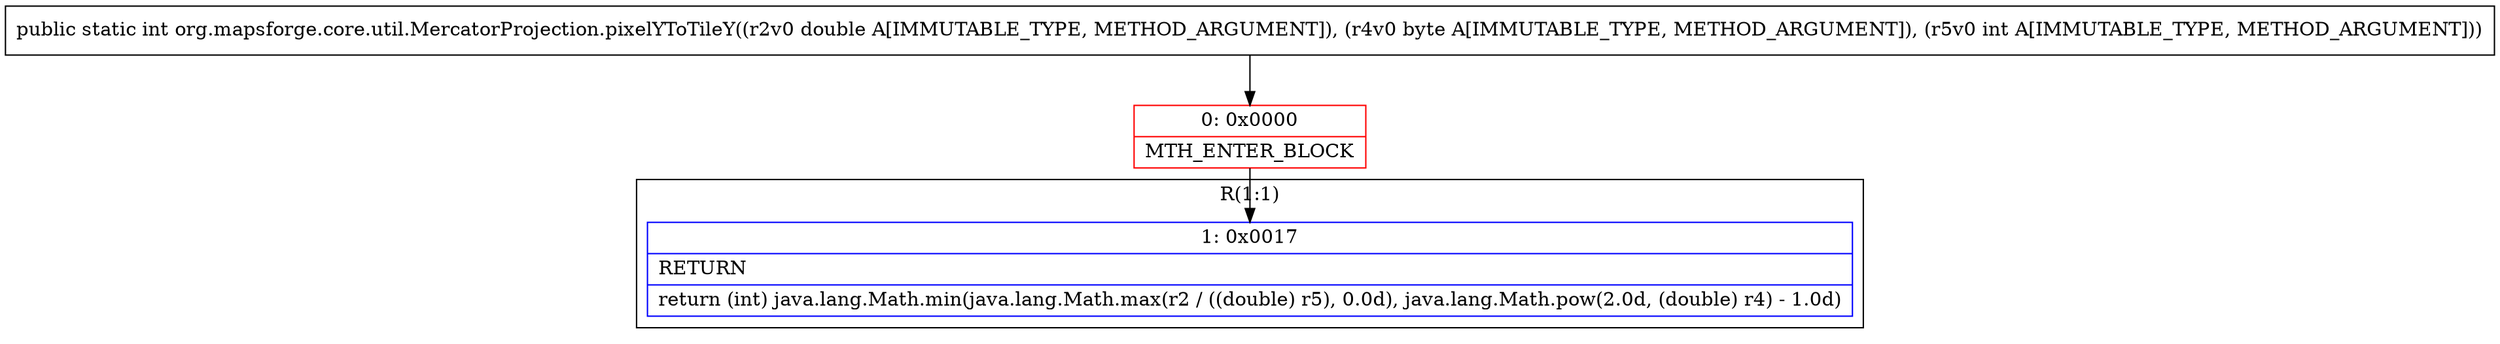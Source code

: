 digraph "CFG fororg.mapsforge.core.util.MercatorProjection.pixelYToTileY(DBI)I" {
subgraph cluster_Region_1766021944 {
label = "R(1:1)";
node [shape=record,color=blue];
Node_1 [shape=record,label="{1\:\ 0x0017|RETURN\l|return (int) java.lang.Math.min(java.lang.Math.max(r2 \/ ((double) r5), 0.0d), java.lang.Math.pow(2.0d, (double) r4) \- 1.0d)\l}"];
}
Node_0 [shape=record,color=red,label="{0\:\ 0x0000|MTH_ENTER_BLOCK\l}"];
MethodNode[shape=record,label="{public static int org.mapsforge.core.util.MercatorProjection.pixelYToTileY((r2v0 double A[IMMUTABLE_TYPE, METHOD_ARGUMENT]), (r4v0 byte A[IMMUTABLE_TYPE, METHOD_ARGUMENT]), (r5v0 int A[IMMUTABLE_TYPE, METHOD_ARGUMENT])) }"];
MethodNode -> Node_0;
Node_0 -> Node_1;
}

